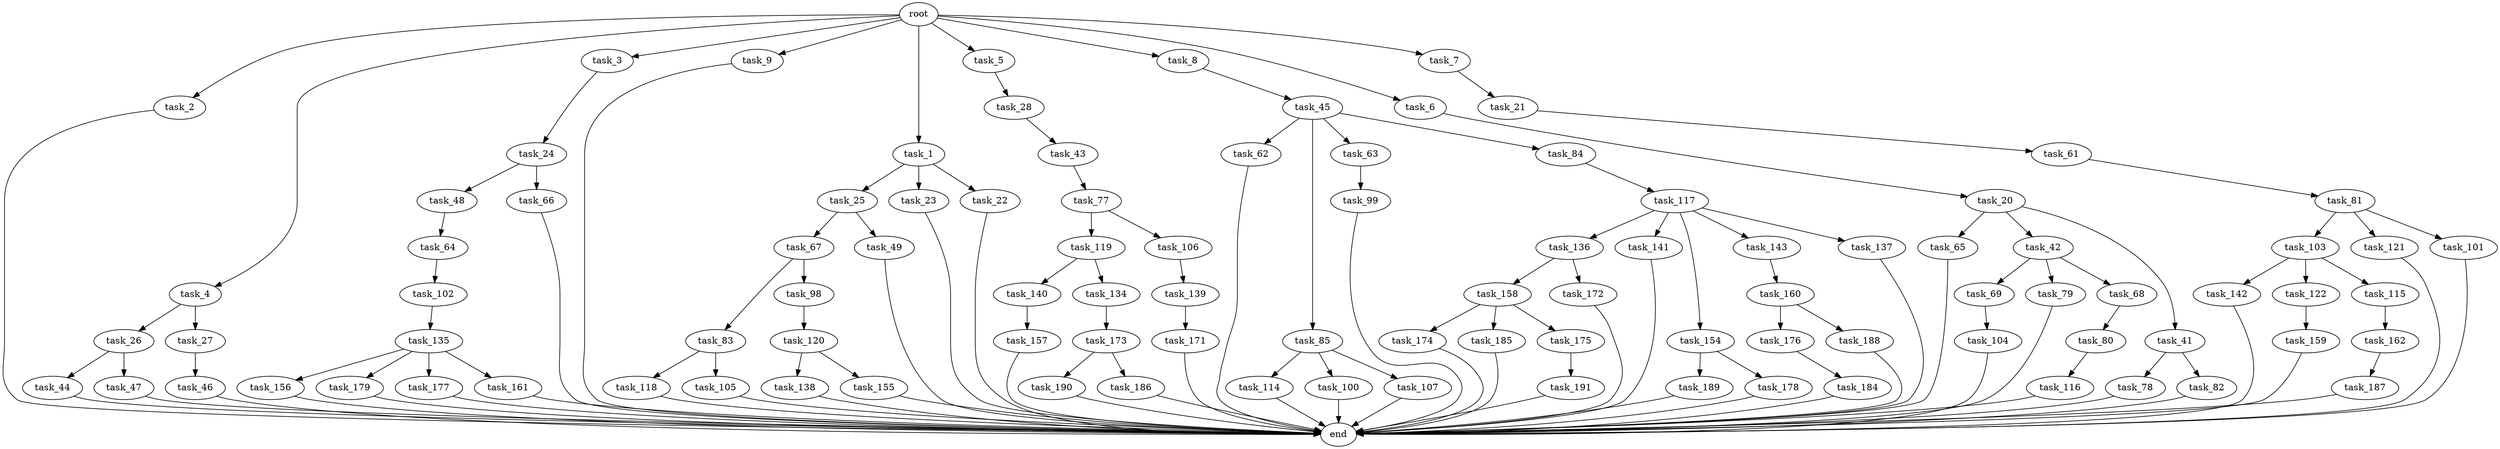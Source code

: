 digraph G {
  task_118 [size="618475290.624000"];
  task_102 [size="1717986918.400000"];
  task_65 [size="274877906.944000"];
  root [size="0.000000"];
  task_176 [size="1099511627.776000"];
  task_67 [size="841813590.016000"];
  task_142 [size="274877906.944000"];
  task_156 [size="68719476.736000"];
  task_162 [size="429496729.600000"];
  task_158 [size="1717986918.400000"];
  task_105 [size="618475290.624000"];
  task_78 [size="841813590.016000"];
  task_45 [size="154618822.656000"];
  task_25 [size="274877906.944000"];
  task_46 [size="618475290.624000"];
  task_179 [size="68719476.736000"];
  task_135 [size="618475290.624000"];
  task_82 [size="841813590.016000"];
  task_139 [size="1099511627.776000"];
  task_28 [size="429496729.600000"];
  task_49 [size="841813590.016000"];
  task_62 [size="274877906.944000"];
  task_136 [size="429496729.600000"];
  task_157 [size="429496729.600000"];
  task_20 [size="1717986918.400000"];
  task_103 [size="68719476.736000"];
  task_114 [size="274877906.944000"];
  task_121 [size="68719476.736000"];
  task_116 [size="618475290.624000"];
  task_140 [size="1717986918.400000"];
  task_190 [size="618475290.624000"];
  task_122 [size="274877906.944000"];
  task_159 [size="274877906.944000"];
  task_2 [size="2.048000"];
  task_191 [size="1391569403.904000"];
  task_42 [size="274877906.944000"];
  task_186 [size="618475290.624000"];
  task_115 [size="274877906.944000"];
  task_177 [size="68719476.736000"];
  task_160 [size="274877906.944000"];
  task_104 [size="274877906.944000"];
  task_41 [size="274877906.944000"];
  task_4 [size="2.048000"];
  task_43 [size="1099511627.776000"];
  task_141 [size="429496729.600000"];
  task_61 [size="841813590.016000"];
  task_85 [size="274877906.944000"];
  task_80 [size="841813590.016000"];
  task_23 [size="274877906.944000"];
  task_100 [size="274877906.944000"];
  task_138 [size="1099511627.776000"];
  task_119 [size="618475290.624000"];
  task_173 [size="429496729.600000"];
  task_154 [size="429496729.600000"];
  task_172 [size="1717986918.400000"];
  task_24 [size="841813590.016000"];
  task_3 [size="2.048000"];
  task_9 [size="2.048000"];
  task_143 [size="429496729.600000"];
  task_174 [size="618475290.624000"];
  task_171 [size="841813590.016000"];
  task_120 [size="841813590.016000"];
  task_189 [size="1391569403.904000"];
  task_101 [size="68719476.736000"];
  task_1 [size="2.048000"];
  task_107 [size="274877906.944000"];
  task_26 [size="154618822.656000"];
  task_99 [size="841813590.016000"];
  task_69 [size="1099511627.776000"];
  task_44 [size="274877906.944000"];
  task_5 [size="2.048000"];
  end [size="0.000000"];
  task_8 [size="2.048000"];
  task_64 [size="1099511627.776000"];
  task_83 [size="1099511627.776000"];
  task_63 [size="274877906.944000"];
  task_84 [size="274877906.944000"];
  task_155 [size="1099511627.776000"];
  task_47 [size="274877906.944000"];
  task_48 [size="154618822.656000"];
  task_79 [size="1099511627.776000"];
  task_21 [size="1391569403.904000"];
  task_117 [size="618475290.624000"];
  task_187 [size="618475290.624000"];
  task_27 [size="154618822.656000"];
  task_184 [size="1717986918.400000"];
  task_106 [size="618475290.624000"];
  task_6 [size="2.048000"];
  task_7 [size="2.048000"];
  task_185 [size="618475290.624000"];
  task_134 [size="1717986918.400000"];
  task_175 [size="618475290.624000"];
  task_188 [size="1099511627.776000"];
  task_77 [size="154618822.656000"];
  task_81 [size="154618822.656000"];
  task_161 [size="68719476.736000"];
  task_98 [size="1099511627.776000"];
  task_178 [size="1391569403.904000"];
  task_137 [size="429496729.600000"];
  task_68 [size="1099511627.776000"];
  task_66 [size="154618822.656000"];
  task_22 [size="274877906.944000"];

  task_118 -> end [size="1.000000"];
  task_102 -> task_135 [size="301989888.000000"];
  task_65 -> end [size="1.000000"];
  root -> task_2 [size="1.000000"];
  root -> task_6 [size="1.000000"];
  root -> task_4 [size="1.000000"];
  root -> task_5 [size="1.000000"];
  root -> task_3 [size="1.000000"];
  root -> task_9 [size="1.000000"];
  root -> task_8 [size="1.000000"];
  root -> task_7 [size="1.000000"];
  root -> task_1 [size="1.000000"];
  task_176 -> task_184 [size="838860800.000000"];
  task_67 -> task_98 [size="536870912.000000"];
  task_67 -> task_83 [size="536870912.000000"];
  task_142 -> end [size="1.000000"];
  task_156 -> end [size="1.000000"];
  task_162 -> task_187 [size="301989888.000000"];
  task_158 -> task_175 [size="301989888.000000"];
  task_158 -> task_174 [size="301989888.000000"];
  task_158 -> task_185 [size="301989888.000000"];
  task_105 -> end [size="1.000000"];
  task_78 -> end [size="1.000000"];
  task_45 -> task_63 [size="134217728.000000"];
  task_45 -> task_84 [size="134217728.000000"];
  task_45 -> task_62 [size="134217728.000000"];
  task_45 -> task_85 [size="134217728.000000"];
  task_25 -> task_49 [size="411041792.000000"];
  task_25 -> task_67 [size="411041792.000000"];
  task_46 -> end [size="1.000000"];
  task_179 -> end [size="1.000000"];
  task_135 -> task_161 [size="33554432.000000"];
  task_135 -> task_156 [size="33554432.000000"];
  task_135 -> task_177 [size="33554432.000000"];
  task_135 -> task_179 [size="33554432.000000"];
  task_82 -> end [size="1.000000"];
  task_139 -> task_171 [size="411041792.000000"];
  task_28 -> task_43 [size="536870912.000000"];
  task_49 -> end [size="1.000000"];
  task_62 -> end [size="1.000000"];
  task_136 -> task_158 [size="838860800.000000"];
  task_136 -> task_172 [size="838860800.000000"];
  task_157 -> end [size="1.000000"];
  task_20 -> task_42 [size="134217728.000000"];
  task_20 -> task_41 [size="134217728.000000"];
  task_20 -> task_65 [size="134217728.000000"];
  task_103 -> task_122 [size="134217728.000000"];
  task_103 -> task_142 [size="134217728.000000"];
  task_103 -> task_115 [size="134217728.000000"];
  task_114 -> end [size="1.000000"];
  task_121 -> end [size="1.000000"];
  task_116 -> end [size="1.000000"];
  task_140 -> task_157 [size="209715200.000000"];
  task_190 -> end [size="1.000000"];
  task_122 -> task_159 [size="134217728.000000"];
  task_159 -> end [size="1.000000"];
  task_2 -> end [size="1.000000"];
  task_191 -> end [size="1.000000"];
  task_42 -> task_68 [size="536870912.000000"];
  task_42 -> task_79 [size="536870912.000000"];
  task_42 -> task_69 [size="536870912.000000"];
  task_186 -> end [size="1.000000"];
  task_115 -> task_162 [size="209715200.000000"];
  task_177 -> end [size="1.000000"];
  task_160 -> task_188 [size="536870912.000000"];
  task_160 -> task_176 [size="536870912.000000"];
  task_104 -> end [size="1.000000"];
  task_41 -> task_82 [size="411041792.000000"];
  task_41 -> task_78 [size="411041792.000000"];
  task_4 -> task_26 [size="75497472.000000"];
  task_4 -> task_27 [size="75497472.000000"];
  task_43 -> task_77 [size="75497472.000000"];
  task_141 -> end [size="1.000000"];
  task_61 -> task_81 [size="75497472.000000"];
  task_85 -> task_107 [size="134217728.000000"];
  task_85 -> task_114 [size="134217728.000000"];
  task_85 -> task_100 [size="134217728.000000"];
  task_80 -> task_116 [size="301989888.000000"];
  task_23 -> end [size="1.000000"];
  task_100 -> end [size="1.000000"];
  task_138 -> end [size="1.000000"];
  task_119 -> task_134 [size="838860800.000000"];
  task_119 -> task_140 [size="838860800.000000"];
  task_173 -> task_186 [size="301989888.000000"];
  task_173 -> task_190 [size="301989888.000000"];
  task_154 -> task_189 [size="679477248.000000"];
  task_154 -> task_178 [size="679477248.000000"];
  task_172 -> end [size="1.000000"];
  task_24 -> task_48 [size="75497472.000000"];
  task_24 -> task_66 [size="75497472.000000"];
  task_3 -> task_24 [size="411041792.000000"];
  task_9 -> end [size="1.000000"];
  task_143 -> task_160 [size="134217728.000000"];
  task_174 -> end [size="1.000000"];
  task_171 -> end [size="1.000000"];
  task_120 -> task_138 [size="536870912.000000"];
  task_120 -> task_155 [size="536870912.000000"];
  task_189 -> end [size="1.000000"];
  task_101 -> end [size="1.000000"];
  task_1 -> task_25 [size="134217728.000000"];
  task_1 -> task_23 [size="134217728.000000"];
  task_1 -> task_22 [size="134217728.000000"];
  task_107 -> end [size="1.000000"];
  task_26 -> task_44 [size="134217728.000000"];
  task_26 -> task_47 [size="134217728.000000"];
  task_99 -> end [size="1.000000"];
  task_69 -> task_104 [size="134217728.000000"];
  task_44 -> end [size="1.000000"];
  task_5 -> task_28 [size="209715200.000000"];
  task_8 -> task_45 [size="75497472.000000"];
  task_64 -> task_102 [size="838860800.000000"];
  task_83 -> task_118 [size="301989888.000000"];
  task_83 -> task_105 [size="301989888.000000"];
  task_63 -> task_99 [size="411041792.000000"];
  task_84 -> task_117 [size="301989888.000000"];
  task_155 -> end [size="1.000000"];
  task_47 -> end [size="1.000000"];
  task_48 -> task_64 [size="536870912.000000"];
  task_79 -> end [size="1.000000"];
  task_21 -> task_61 [size="411041792.000000"];
  task_117 -> task_136 [size="209715200.000000"];
  task_117 -> task_137 [size="209715200.000000"];
  task_117 -> task_141 [size="209715200.000000"];
  task_117 -> task_154 [size="209715200.000000"];
  task_117 -> task_143 [size="209715200.000000"];
  task_187 -> end [size="1.000000"];
  task_27 -> task_46 [size="301989888.000000"];
  task_184 -> end [size="1.000000"];
  task_106 -> task_139 [size="536870912.000000"];
  task_6 -> task_20 [size="838860800.000000"];
  task_7 -> task_21 [size="679477248.000000"];
  task_185 -> end [size="1.000000"];
  task_134 -> task_173 [size="209715200.000000"];
  task_175 -> task_191 [size="679477248.000000"];
  task_188 -> end [size="1.000000"];
  task_77 -> task_106 [size="301989888.000000"];
  task_77 -> task_119 [size="301989888.000000"];
  task_81 -> task_103 [size="33554432.000000"];
  task_81 -> task_101 [size="33554432.000000"];
  task_81 -> task_121 [size="33554432.000000"];
  task_161 -> end [size="1.000000"];
  task_98 -> task_120 [size="411041792.000000"];
  task_178 -> end [size="1.000000"];
  task_137 -> end [size="1.000000"];
  task_68 -> task_80 [size="411041792.000000"];
  task_66 -> end [size="1.000000"];
  task_22 -> end [size="1.000000"];
}
